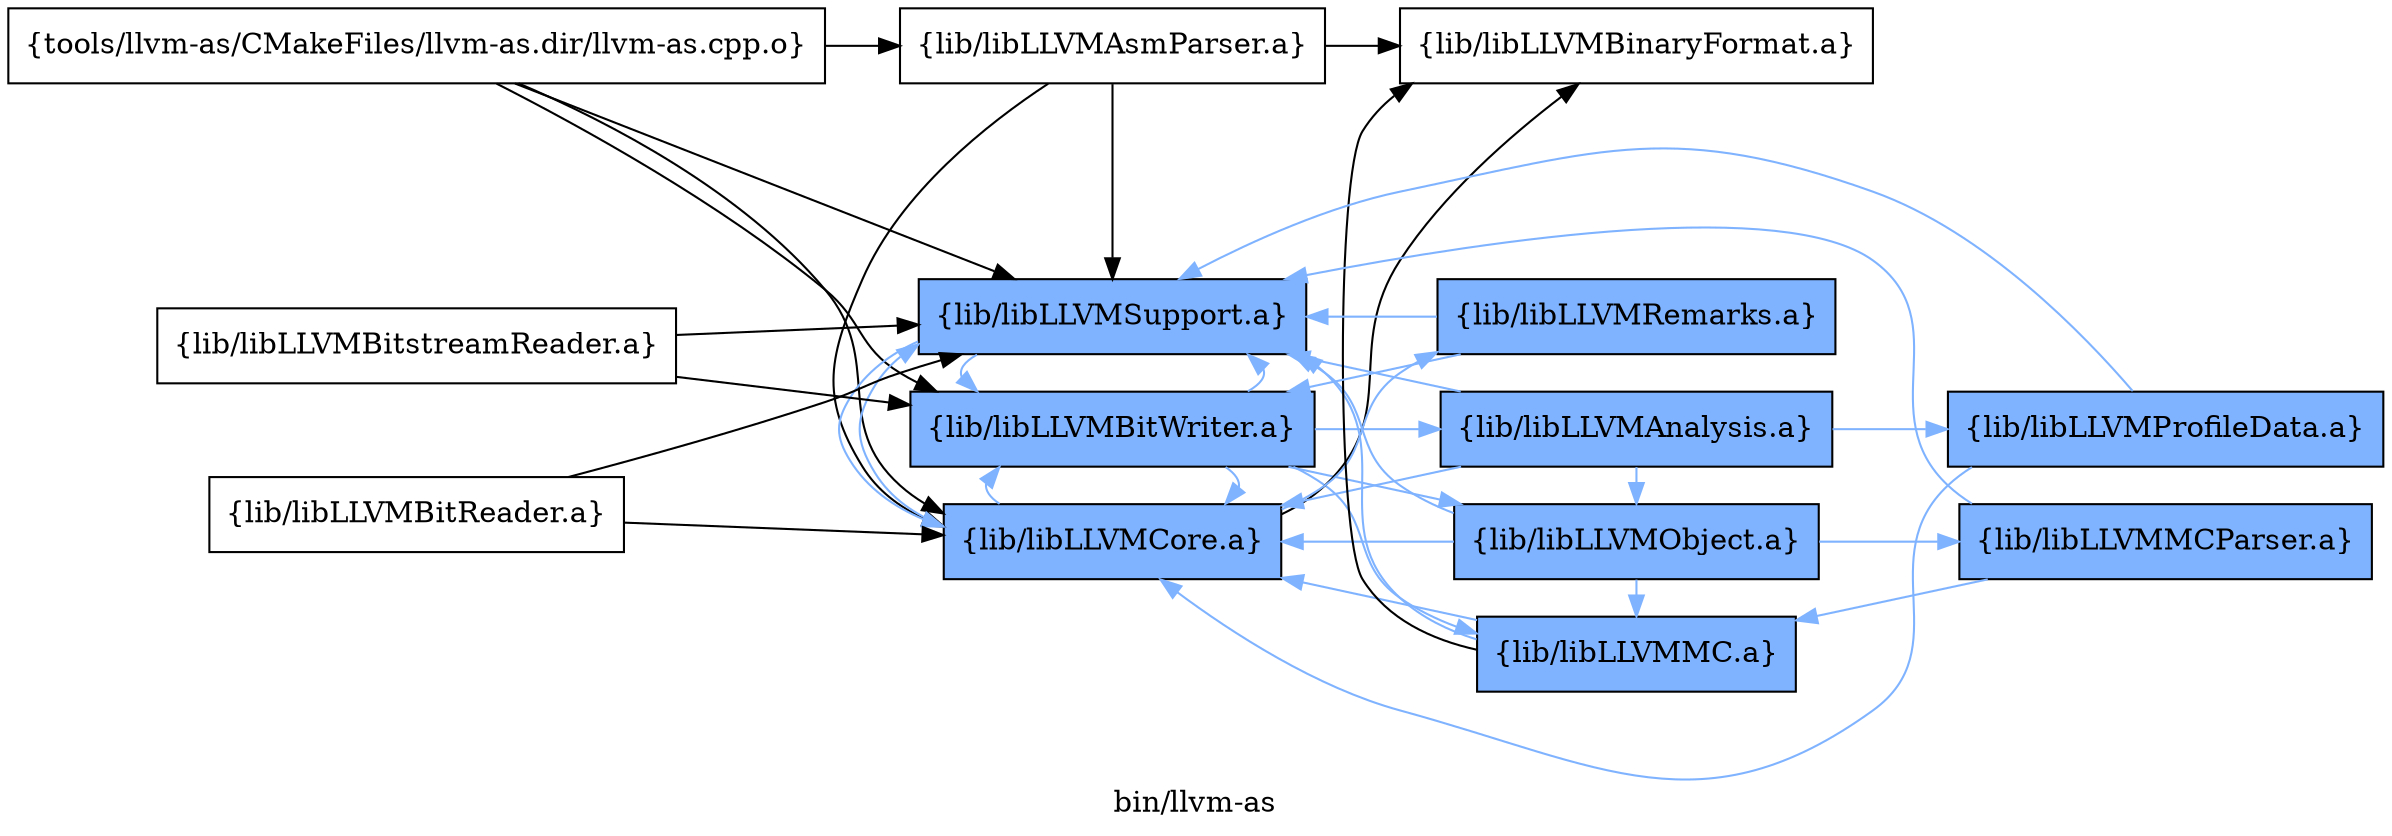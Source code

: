digraph "bin/llvm-as" {
	label="bin/llvm-as";
	rankdir=LR;
	{ rank=same; Node0x55bf19d5cf18;  }
	{ rank=same; Node0x55bf19d5d5f8; Node0x55bf19d5c748; Node0x55bf19d5cbf8; Node0x55bf19d5bde8;  }
	{ rank=same; Node0x55bf19d5e2c8; Node0x55bf19d5c1f8; Node0x55bf19d5b7f8; Node0x55bf19d5e4f8; Node0x55bf19d5f448;  }

	Node0x55bf19d5cf18 [shape=record,shape=box,group=0,label="{tools/llvm-as/CMakeFiles/llvm-as.dir/llvm-as.cpp.o}"];
	Node0x55bf19d5cf18 -> Node0x55bf19d5d5f8;
	Node0x55bf19d5cf18 -> Node0x55bf19d5c748;
	Node0x55bf19d5cf18 -> Node0x55bf19d5cbf8;
	Node0x55bf19d5cf18 -> Node0x55bf19d5bde8;
	Node0x55bf19d5d5f8 [shape=record,shape=box,group=0,label="{lib/libLLVMAsmParser.a}"];
	Node0x55bf19d5d5f8 -> Node0x55bf19d5cbf8;
	Node0x55bf19d5d5f8 -> Node0x55bf19d5bde8;
	Node0x55bf19d5d5f8 -> Node0x55bf19d5e2c8;
	Node0x55bf19d5c748 [shape=record,shape=box,group=1,style=filled,fillcolor="0.600000 0.5 1",label="{lib/libLLVMBitWriter.a}"];
	Node0x55bf19d5c748 -> Node0x55bf19d5cbf8[color="0.600000 0.5 1"];
	Node0x55bf19d5c748 -> Node0x55bf19d5bde8[color="0.600000 0.5 1"];
	Node0x55bf19d5c748 -> Node0x55bf19d5c1f8[color="0.600000 0.5 1"];
	Node0x55bf19d5c748 -> Node0x55bf19d5b7f8[color="0.600000 0.5 1"];
	Node0x55bf19d5c748 -> Node0x55bf19d5e4f8[color="0.600000 0.5 1"];
	Node0x55bf19d5cbf8 [shape=record,shape=box,group=1,style=filled,fillcolor="0.600000 0.5 1",label="{lib/libLLVMCore.a}"];
	Node0x55bf19d5cbf8 -> Node0x55bf19d5bde8[color="0.600000 0.5 1"];
	Node0x55bf19d5cbf8 -> Node0x55bf19d5e2c8;
	Node0x55bf19d5cbf8 -> Node0x55bf19d5c748[color="0.600000 0.5 1"];
	Node0x55bf19d5cbf8 -> Node0x55bf19d5f448[color="0.600000 0.5 1"];
	Node0x55bf19d5bde8 [shape=record,shape=box,group=1,style=filled,fillcolor="0.600000 0.5 1",label="{lib/libLLVMSupport.a}"];
	Node0x55bf19d5bde8 -> Node0x55bf19d5cbf8[color="0.600000 0.5 1"];
	Node0x55bf19d5bde8 -> Node0x55bf19d5c748[color="0.600000 0.5 1"];
	Node0x55bf19d5e2c8 [shape=record,shape=box,group=0,label="{lib/libLLVMBinaryFormat.a}"];
	Node0x55bf19d5c1f8 [shape=record,shape=box,group=1,style=filled,fillcolor="0.600000 0.5 1",label="{lib/libLLVMAnalysis.a}"];
	Node0x55bf19d5c1f8 -> Node0x55bf19d5cbf8[color="0.600000 0.5 1"];
	Node0x55bf19d5c1f8 -> Node0x55bf19d5bde8[color="0.600000 0.5 1"];
	Node0x55bf19d5c1f8 -> Node0x55bf19d5b7f8[color="0.600000 0.5 1"];
	Node0x55bf19d5c1f8 -> Node0x55bf19d5b348[color="0.600000 0.5 1"];
	Node0x55bf19d5b7f8 [shape=record,shape=box,group=1,style=filled,fillcolor="0.600000 0.5 1",label="{lib/libLLVMObject.a}"];
	Node0x55bf19d5b7f8 -> Node0x55bf19d5cbf8[color="0.600000 0.5 1"];
	Node0x55bf19d5b7f8 -> Node0x55bf19d5bde8[color="0.600000 0.5 1"];
	Node0x55bf19d5b7f8 -> Node0x55bf19d5e4f8[color="0.600000 0.5 1"];
	Node0x55bf19d5b7f8 -> Node0x55bf19d5eae8[color="0.600000 0.5 1"];
	Node0x55bf19d5e4f8 [shape=record,shape=box,group=1,style=filled,fillcolor="0.600000 0.5 1",label="{lib/libLLVMMC.a}"];
	Node0x55bf19d5e4f8 -> Node0x55bf19d5bde8[color="0.600000 0.5 1"];
	Node0x55bf19d5e4f8 -> Node0x55bf19d5e2c8;
	Node0x55bf19d5e4f8 -> Node0x55bf19d5cbf8[color="0.600000 0.5 1"];
	Node0x55bf19d5f448 [shape=record,shape=box,group=1,style=filled,fillcolor="0.600000 0.5 1",label="{lib/libLLVMRemarks.a}"];
	Node0x55bf19d5f448 -> Node0x55bf19d5bde8[color="0.600000 0.5 1"];
	Node0x55bf19d5f448 -> Node0x55bf19d5c748[color="0.600000 0.5 1"];
	Node0x55bf19d5b348 [shape=record,shape=box,group=1,style=filled,fillcolor="0.600000 0.5 1",label="{lib/libLLVMProfileData.a}"];
	Node0x55bf19d5b348 -> Node0x55bf19d5cbf8[color="0.600000 0.5 1"];
	Node0x55bf19d5b348 -> Node0x55bf19d5bde8[color="0.600000 0.5 1"];
	Node0x55bf19d5eae8 [shape=record,shape=box,group=1,style=filled,fillcolor="0.600000 0.5 1",label="{lib/libLLVMMCParser.a}"];
	Node0x55bf19d5eae8 -> Node0x55bf19d5bde8[color="0.600000 0.5 1"];
	Node0x55bf19d5eae8 -> Node0x55bf19d5e4f8[color="0.600000 0.5 1"];
	Node0x55bf19d5fda8 [shape=record,shape=box,group=0,label="{lib/libLLVMBitReader.a}"];
	Node0x55bf19d5fda8 -> Node0x55bf19d5cbf8;
	Node0x55bf19d5fda8 -> Node0x55bf19d5bde8;
	Node0x55bf19d5ef48 [shape=record,shape=box,group=0,label="{lib/libLLVMBitstreamReader.a}"];
	Node0x55bf19d5ef48 -> Node0x55bf19d5c748;
	Node0x55bf19d5ef48 -> Node0x55bf19d5bde8;
}
